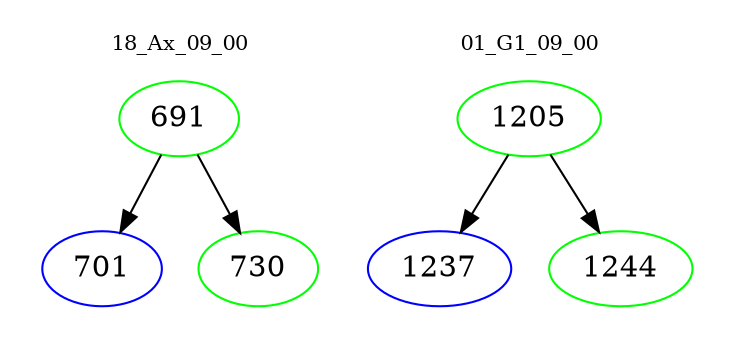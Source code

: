 digraph{
subgraph cluster_0 {
color = white
label = "18_Ax_09_00";
fontsize=10;
T0_691 [label="691", color="green"]
T0_691 -> T0_701 [color="black"]
T0_701 [label="701", color="blue"]
T0_691 -> T0_730 [color="black"]
T0_730 [label="730", color="green"]
}
subgraph cluster_1 {
color = white
label = "01_G1_09_00";
fontsize=10;
T1_1205 [label="1205", color="green"]
T1_1205 -> T1_1237 [color="black"]
T1_1237 [label="1237", color="blue"]
T1_1205 -> T1_1244 [color="black"]
T1_1244 [label="1244", color="green"]
}
}

